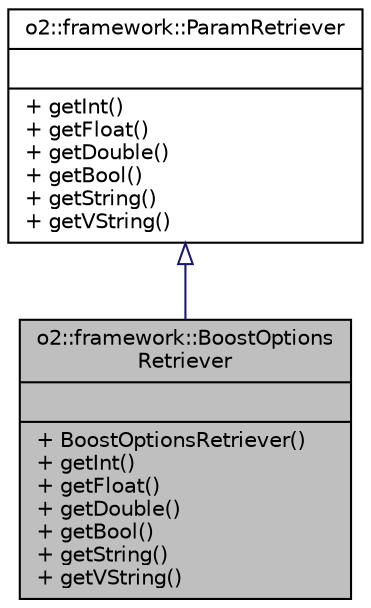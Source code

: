 digraph "o2::framework::BoostOptionsRetriever"
{
 // INTERACTIVE_SVG=YES
  bgcolor="transparent";
  edge [fontname="Helvetica",fontsize="10",labelfontname="Helvetica",labelfontsize="10"];
  node [fontname="Helvetica",fontsize="10",shape=record];
  Node1 [label="{o2::framework::BoostOptions\lRetriever\n||+ BoostOptionsRetriever()\l+ getInt()\l+ getFloat()\l+ getDouble()\l+ getBool()\l+ getString()\l+ getVString()\l}",height=0.2,width=0.4,color="black", fillcolor="grey75", style="filled" fontcolor="black"];
  Node2 -> Node1 [dir="back",color="midnightblue",fontsize="10",style="solid",arrowtail="onormal",fontname="Helvetica"];
  Node2 [label="{o2::framework::ParamRetriever\n||+ getInt()\l+ getFloat()\l+ getDouble()\l+ getBool()\l+ getString()\l+ getVString()\l}",height=0.2,width=0.4,color="black",URL="$dc/dfd/classo2_1_1framework_1_1ParamRetriever.html"];
}
